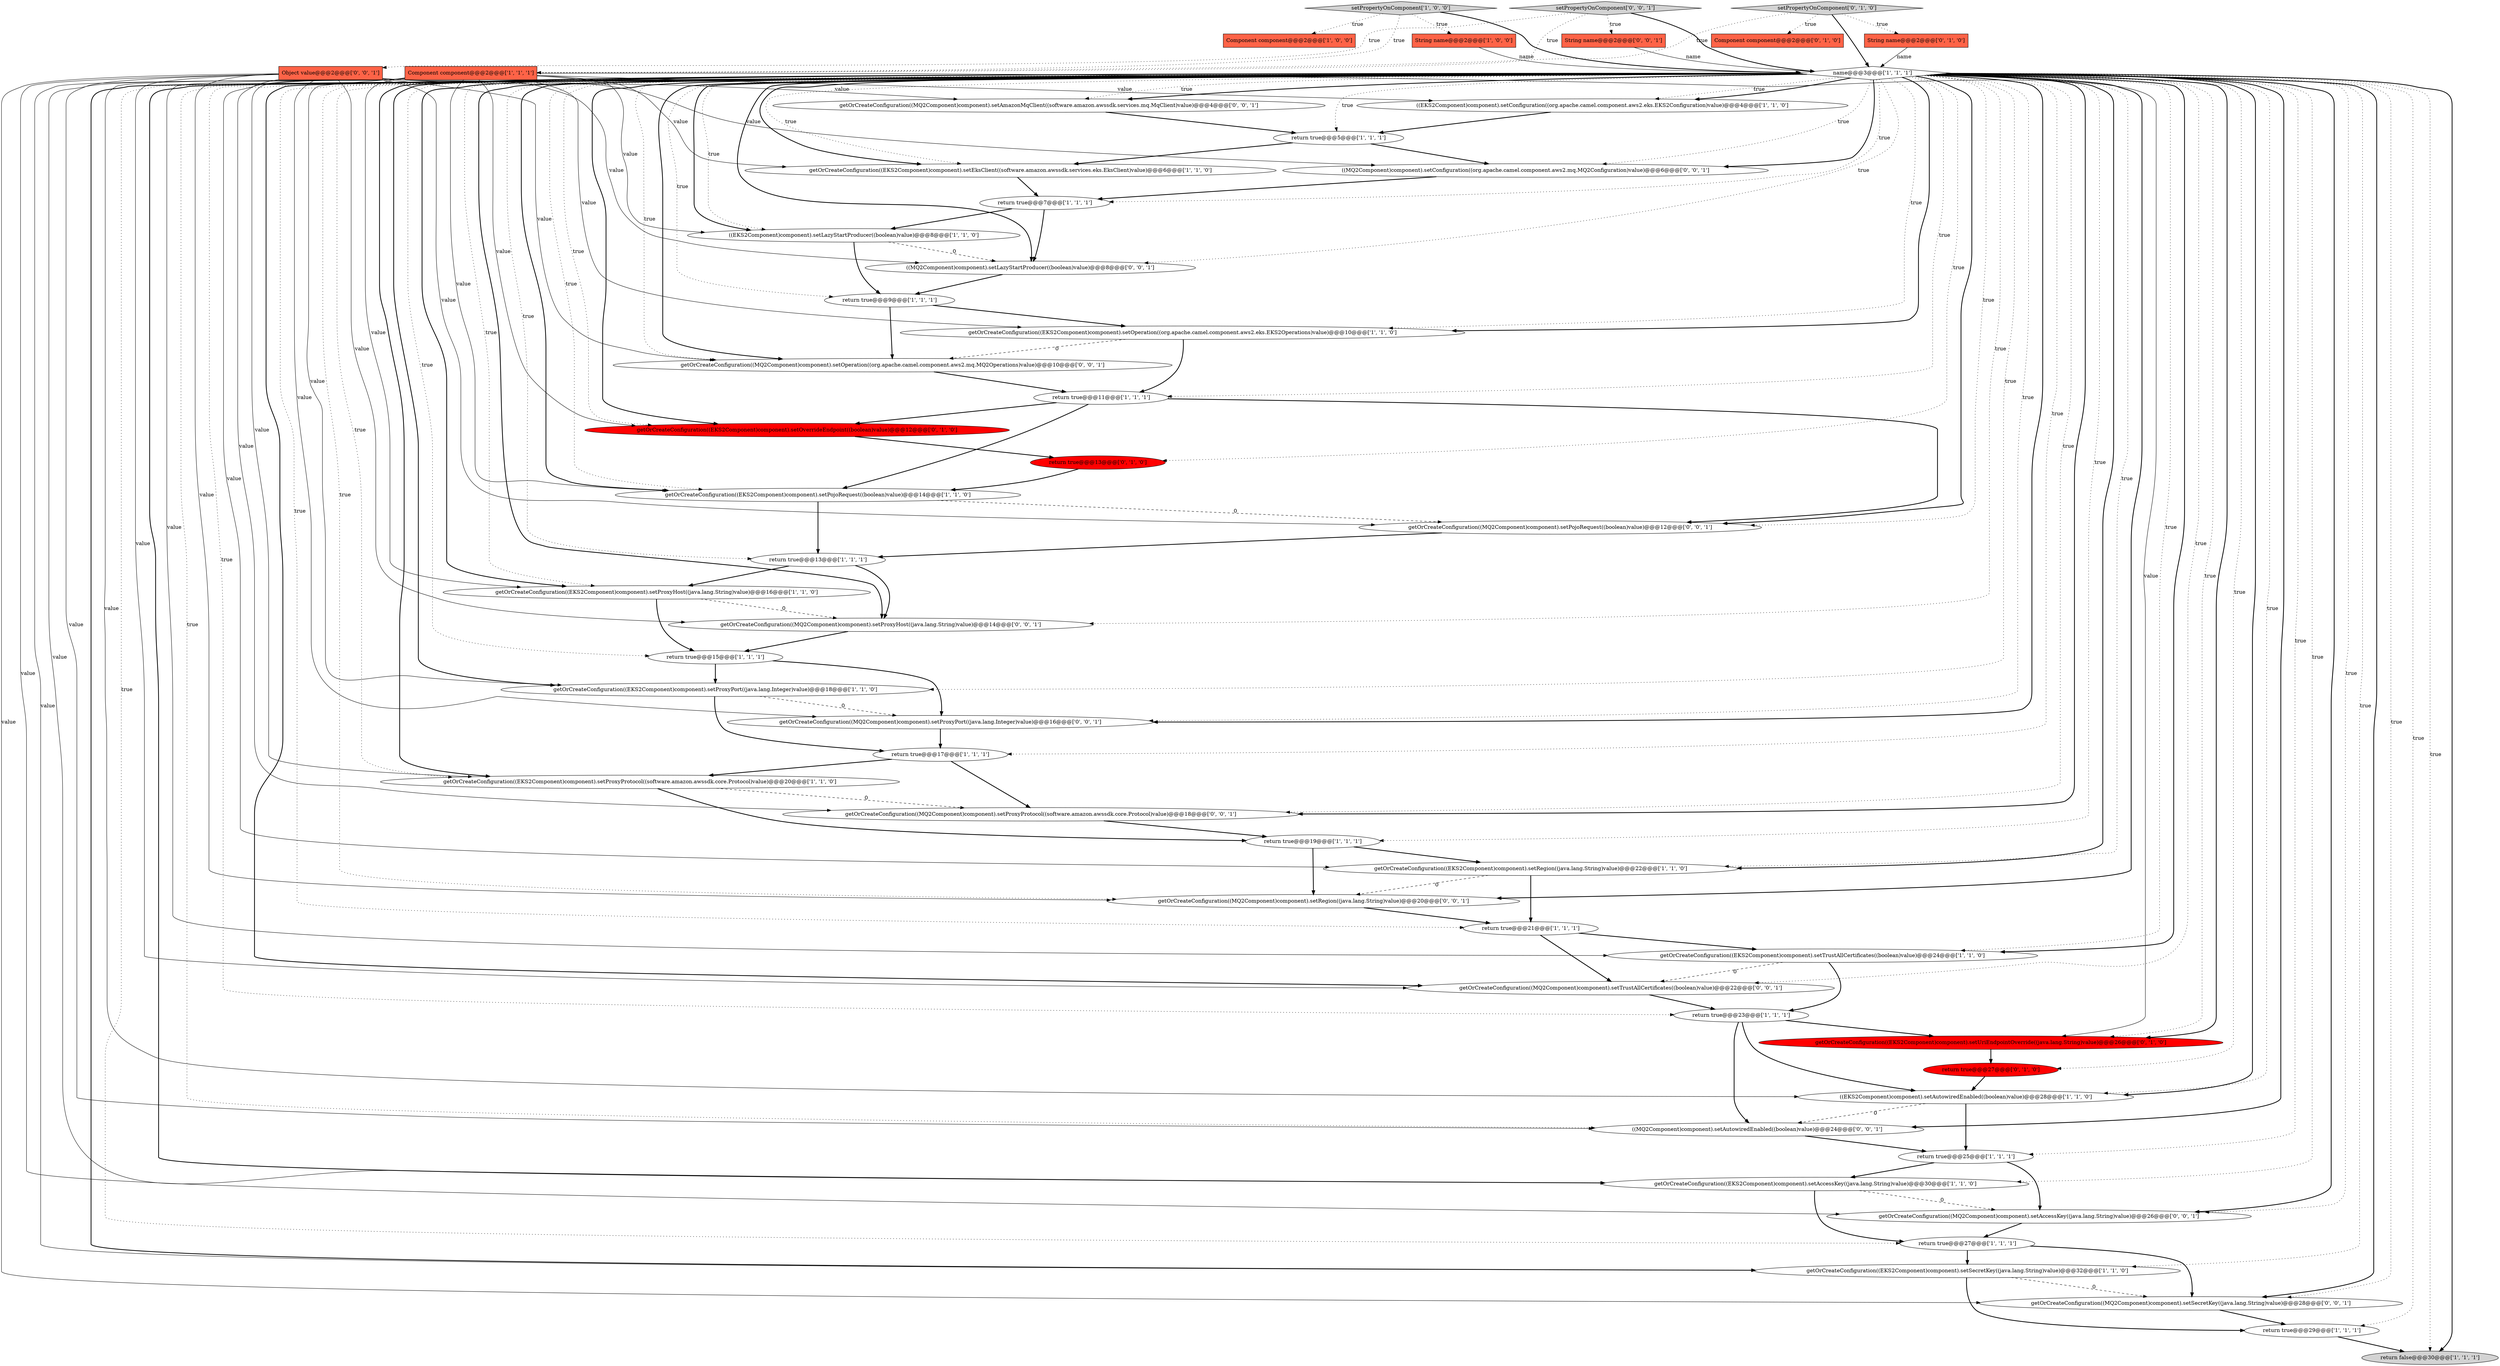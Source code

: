 digraph {
4 [style = filled, label = "getOrCreateConfiguration((EKS2Component)component).setProxyPort((java.lang.Integer)value)@@@18@@@['1', '1', '0']", fillcolor = white, shape = ellipse image = "AAA0AAABBB1BBB"];
12 [style = filled, label = "getOrCreateConfiguration((EKS2Component)component).setTrustAllCertificates((boolean)value)@@@24@@@['1', '1', '0']", fillcolor = white, shape = ellipse image = "AAA0AAABBB1BBB"];
30 [style = filled, label = "return true@@@7@@@['1', '1', '1']", fillcolor = white, shape = ellipse image = "AAA0AAABBB1BBB"];
34 [style = filled, label = "getOrCreateConfiguration((EKS2Component)component).setOverrideEndpoint((boolean)value)@@@12@@@['0', '1', '0']", fillcolor = red, shape = ellipse image = "AAA1AAABBB2BBB"];
54 [style = filled, label = "getOrCreateConfiguration((MQ2Component)component).setProxyProtocol((software.amazon.awssdk.core.Protocol)value)@@@18@@@['0', '0', '1']", fillcolor = white, shape = ellipse image = "AAA0AAABBB3BBB"];
49 [style = filled, label = "((MQ2Component)component).setAutowiredEnabled((boolean)value)@@@24@@@['0', '0', '1']", fillcolor = white, shape = ellipse image = "AAA0AAABBB3BBB"];
39 [style = filled, label = "getOrCreateConfiguration((MQ2Component)component).setProxyHost((java.lang.String)value)@@@14@@@['0', '0', '1']", fillcolor = white, shape = ellipse image = "AAA0AAABBB3BBB"];
28 [style = filled, label = "return true@@@15@@@['1', '1', '1']", fillcolor = white, shape = ellipse image = "AAA0AAABBB1BBB"];
24 [style = filled, label = "getOrCreateConfiguration((EKS2Component)component).setPojoRequest((boolean)value)@@@14@@@['1', '1', '0']", fillcolor = white, shape = ellipse image = "AAA0AAABBB1BBB"];
33 [style = filled, label = "return true@@@27@@@['0', '1', '0']", fillcolor = red, shape = ellipse image = "AAA1AAABBB2BBB"];
20 [style = filled, label = "((EKS2Component)component).setLazyStartProducer((boolean)value)@@@8@@@['1', '1', '0']", fillcolor = white, shape = ellipse image = "AAA0AAABBB1BBB"];
13 [style = filled, label = "return false@@@30@@@['1', '1', '1']", fillcolor = lightgray, shape = ellipse image = "AAA0AAABBB1BBB"];
6 [style = filled, label = "return true@@@29@@@['1', '1', '1']", fillcolor = white, shape = ellipse image = "AAA0AAABBB1BBB"];
0 [style = filled, label = "String name@@@2@@@['1', '0', '0']", fillcolor = tomato, shape = box image = "AAA0AAABBB1BBB"];
21 [style = filled, label = "return true@@@17@@@['1', '1', '1']", fillcolor = white, shape = ellipse image = "AAA0AAABBB1BBB"];
32 [style = filled, label = "getOrCreateConfiguration((EKS2Component)component).setUriEndpointOverride((java.lang.String)value)@@@26@@@['0', '1', '0']", fillcolor = red, shape = ellipse image = "AAA1AAABBB2BBB"];
5 [style = filled, label = "((EKS2Component)component).setAutowiredEnabled((boolean)value)@@@28@@@['1', '1', '0']", fillcolor = white, shape = ellipse image = "AAA0AAABBB1BBB"];
23 [style = filled, label = "((EKS2Component)component).setConfiguration((org.apache.camel.component.aws2.eks.EKS2Configuration)value)@@@4@@@['1', '1', '0']", fillcolor = white, shape = ellipse image = "AAA0AAABBB1BBB"];
16 [style = filled, label = "Component component@@@2@@@['1', '0', '0']", fillcolor = tomato, shape = box image = "AAA0AAABBB1BBB"];
26 [style = filled, label = "getOrCreateConfiguration((EKS2Component)component).setOperation((org.apache.camel.component.aws2.eks.EKS2Operations)value)@@@10@@@['1', '1', '0']", fillcolor = white, shape = ellipse image = "AAA0AAABBB1BBB"];
31 [style = filled, label = "setPropertyOnComponent['1', '0', '0']", fillcolor = lightgray, shape = diamond image = "AAA0AAABBB1BBB"];
29 [style = filled, label = "getOrCreateConfiguration((EKS2Component)component).setProxyHost((java.lang.String)value)@@@16@@@['1', '1', '0']", fillcolor = white, shape = ellipse image = "AAA0AAABBB1BBB"];
22 [style = filled, label = "return true@@@19@@@['1', '1', '1']", fillcolor = white, shape = ellipse image = "AAA0AAABBB1BBB"];
41 [style = filled, label = "getOrCreateConfiguration((MQ2Component)component).setTrustAllCertificates((boolean)value)@@@22@@@['0', '0', '1']", fillcolor = white, shape = ellipse image = "AAA0AAABBB3BBB"];
38 [style = filled, label = "return true@@@13@@@['0', '1', '0']", fillcolor = red, shape = ellipse image = "AAA1AAABBB2BBB"];
43 [style = filled, label = "getOrCreateConfiguration((MQ2Component)component).setAccessKey((java.lang.String)value)@@@26@@@['0', '0', '1']", fillcolor = white, shape = ellipse image = "AAA0AAABBB3BBB"];
27 [style = filled, label = "return true@@@13@@@['1', '1', '1']", fillcolor = white, shape = ellipse image = "AAA0AAABBB1BBB"];
44 [style = filled, label = "getOrCreateConfiguration((MQ2Component)component).setPojoRequest((boolean)value)@@@12@@@['0', '0', '1']", fillcolor = white, shape = ellipse image = "AAA0AAABBB3BBB"];
47 [style = filled, label = "String name@@@2@@@['0', '0', '1']", fillcolor = tomato, shape = box image = "AAA0AAABBB3BBB"];
18 [style = filled, label = "getOrCreateConfiguration((EKS2Component)component).setEksClient((software.amazon.awssdk.services.eks.EksClient)value)@@@6@@@['1', '1', '0']", fillcolor = white, shape = ellipse image = "AAA0AAABBB1BBB"];
25 [style = filled, label = "return true@@@21@@@['1', '1', '1']", fillcolor = white, shape = ellipse image = "AAA0AAABBB1BBB"];
50 [style = filled, label = "getOrCreateConfiguration((MQ2Component)component).setAmazonMqClient((software.amazon.awssdk.services.mq.MqClient)value)@@@4@@@['0', '0', '1']", fillcolor = white, shape = ellipse image = "AAA0AAABBB3BBB"];
48 [style = filled, label = "getOrCreateConfiguration((MQ2Component)component).setRegion((java.lang.String)value)@@@20@@@['0', '0', '1']", fillcolor = white, shape = ellipse image = "AAA0AAABBB3BBB"];
36 [style = filled, label = "Component component@@@2@@@['0', '1', '0']", fillcolor = tomato, shape = box image = "AAA0AAABBB2BBB"];
11 [style = filled, label = "return true@@@11@@@['1', '1', '1']", fillcolor = white, shape = ellipse image = "AAA0AAABBB1BBB"];
37 [style = filled, label = "setPropertyOnComponent['0', '1', '0']", fillcolor = lightgray, shape = diamond image = "AAA0AAABBB2BBB"];
46 [style = filled, label = "getOrCreateConfiguration((MQ2Component)component).setOperation((org.apache.camel.component.aws2.mq.MQ2Operations)value)@@@10@@@['0', '0', '1']", fillcolor = white, shape = ellipse image = "AAA0AAABBB3BBB"];
3 [style = filled, label = "return true@@@25@@@['1', '1', '1']", fillcolor = white, shape = ellipse image = "AAA0AAABBB1BBB"];
14 [style = filled, label = "return true@@@5@@@['1', '1', '1']", fillcolor = white, shape = ellipse image = "AAA0AAABBB1BBB"];
8 [style = filled, label = "getOrCreateConfiguration((EKS2Component)component).setAccessKey((java.lang.String)value)@@@30@@@['1', '1', '0']", fillcolor = white, shape = ellipse image = "AAA0AAABBB1BBB"];
2 [style = filled, label = "return true@@@9@@@['1', '1', '1']", fillcolor = white, shape = ellipse image = "AAA0AAABBB1BBB"];
9 [style = filled, label = "getOrCreateConfiguration((EKS2Component)component).setSecretKey((java.lang.String)value)@@@32@@@['1', '1', '0']", fillcolor = white, shape = ellipse image = "AAA0AAABBB1BBB"];
42 [style = filled, label = "setPropertyOnComponent['0', '0', '1']", fillcolor = lightgray, shape = diamond image = "AAA0AAABBB3BBB"];
52 [style = filled, label = "((MQ2Component)component).setLazyStartProducer((boolean)value)@@@8@@@['0', '0', '1']", fillcolor = white, shape = ellipse image = "AAA0AAABBB3BBB"];
19 [style = filled, label = "return true@@@27@@@['1', '1', '1']", fillcolor = white, shape = ellipse image = "AAA0AAABBB1BBB"];
10 [style = filled, label = "name@@@3@@@['1', '1', '1']", fillcolor = white, shape = diamond image = "AAA0AAABBB1BBB"];
53 [style = filled, label = "((MQ2Component)component).setConfiguration((org.apache.camel.component.aws2.mq.MQ2Configuration)value)@@@6@@@['0', '0', '1']", fillcolor = white, shape = ellipse image = "AAA0AAABBB3BBB"];
15 [style = filled, label = "getOrCreateConfiguration((EKS2Component)component).setRegion((java.lang.String)value)@@@22@@@['1', '1', '0']", fillcolor = white, shape = ellipse image = "AAA0AAABBB1BBB"];
51 [style = filled, label = "getOrCreateConfiguration((MQ2Component)component).setProxyPort((java.lang.Integer)value)@@@16@@@['0', '0', '1']", fillcolor = white, shape = ellipse image = "AAA0AAABBB3BBB"];
7 [style = filled, label = "return true@@@23@@@['1', '1', '1']", fillcolor = white, shape = ellipse image = "AAA0AAABBB1BBB"];
45 [style = filled, label = "getOrCreateConfiguration((MQ2Component)component).setSecretKey((java.lang.String)value)@@@28@@@['0', '0', '1']", fillcolor = white, shape = ellipse image = "AAA0AAABBB3BBB"];
35 [style = filled, label = "String name@@@2@@@['0', '1', '0']", fillcolor = tomato, shape = box image = "AAA0AAABBB2BBB"];
40 [style = filled, label = "Object value@@@2@@@['0', '0', '1']", fillcolor = tomato, shape = box image = "AAA0AAABBB3BBB"];
1 [style = filled, label = "getOrCreateConfiguration((EKS2Component)component).setProxyProtocol((software.amazon.awssdk.core.Protocol)value)@@@20@@@['1', '1', '0']", fillcolor = white, shape = ellipse image = "AAA0AAABBB1BBB"];
17 [style = filled, label = "Component component@@@2@@@['1', '1', '1']", fillcolor = tomato, shape = box image = "AAA0AAABBB1BBB"];
40->48 [style = solid, label="value"];
5->3 [style = bold, label=""];
10->8 [style = dotted, label="true"];
7->32 [style = bold, label=""];
10->49 [style = dotted, label="true"];
10->44 [style = dotted, label="true"];
2->26 [style = bold, label=""];
4->51 [style = dashed, label="0"];
22->15 [style = bold, label=""];
20->52 [style = dashed, label="0"];
17->29 [style = solid, label="value"];
42->47 [style = dotted, label="true"];
10->38 [style = dotted, label="true"];
30->20 [style = bold, label=""];
10->24 [style = bold, label=""];
15->25 [style = bold, label=""];
30->52 [style = bold, label=""];
10->54 [style = bold, label=""];
10->34 [style = dotted, label="true"];
10->53 [style = bold, label=""];
21->54 [style = bold, label=""];
10->3 [style = dotted, label="true"];
10->52 [style = dotted, label="true"];
18->30 [style = bold, label=""];
10->32 [style = bold, label=""];
17->15 [style = solid, label="value"];
17->1 [style = solid, label="value"];
10->41 [style = bold, label=""];
7->49 [style = bold, label=""];
10->30 [style = dotted, label="true"];
10->32 [style = dotted, label="true"];
26->11 [style = bold, label=""];
10->29 [style = dotted, label="true"];
12->7 [style = bold, label=""];
40->41 [style = solid, label="value"];
42->17 [style = dotted, label="true"];
9->6 [style = bold, label=""];
43->19 [style = bold, label=""];
47->10 [style = solid, label="name"];
40->51 [style = solid, label="value"];
10->50 [style = dotted, label="true"];
10->8 [style = bold, label=""];
10->39 [style = bold, label=""];
19->9 [style = bold, label=""];
45->6 [style = bold, label=""];
40->53 [style = solid, label="value"];
10->20 [style = dotted, label="true"];
10->12 [style = bold, label=""];
21->1 [style = bold, label=""];
17->12 [style = solid, label="value"];
37->36 [style = dotted, label="true"];
10->1 [style = dotted, label="true"];
10->4 [style = dotted, label="true"];
24->27 [style = bold, label=""];
10->18 [style = dotted, label="true"];
10->50 [style = bold, label=""];
5->49 [style = dashed, label="0"];
10->6 [style = dotted, label="true"];
10->51 [style = bold, label=""];
10->43 [style = dotted, label="true"];
11->44 [style = bold, label=""];
51->21 [style = bold, label=""];
40->54 [style = solid, label="value"];
10->39 [style = dotted, label="true"];
4->21 [style = bold, label=""];
10->48 [style = bold, label=""];
53->30 [style = bold, label=""];
10->26 [style = bold, label=""];
17->9 [style = solid, label="value"];
9->45 [style = dashed, label="0"];
40->45 [style = solid, label="value"];
8->43 [style = dashed, label="0"];
23->14 [style = bold, label=""];
17->4 [style = solid, label="value"];
10->25 [style = dotted, label="true"];
7->5 [style = bold, label=""];
10->23 [style = dotted, label="true"];
10->34 [style = bold, label=""];
10->44 [style = bold, label=""];
10->24 [style = dotted, label="true"];
10->45 [style = bold, label=""];
31->17 [style = dotted, label="true"];
49->3 [style = bold, label=""];
10->26 [style = dotted, label="true"];
14->18 [style = bold, label=""];
34->38 [style = bold, label=""];
27->29 [style = bold, label=""];
17->8 [style = solid, label="value"];
10->1 [style = bold, label=""];
17->23 [style = solid, label="value"];
10->49 [style = bold, label=""];
10->18 [style = bold, label=""];
1->54 [style = dashed, label="0"];
10->28 [style = dotted, label="true"];
10->43 [style = bold, label=""];
38->24 [style = bold, label=""];
37->10 [style = bold, label=""];
22->48 [style = bold, label=""];
25->41 [style = bold, label=""];
15->48 [style = dashed, label="0"];
10->41 [style = dotted, label="true"];
10->45 [style = dotted, label="true"];
24->44 [style = dashed, label="0"];
40->39 [style = solid, label="value"];
50->14 [style = bold, label=""];
33->5 [style = bold, label=""];
10->9 [style = dotted, label="true"];
11->24 [style = bold, label=""];
42->40 [style = dotted, label="true"];
31->0 [style = dotted, label="true"];
40->44 [style = solid, label="value"];
54->22 [style = bold, label=""];
32->33 [style = bold, label=""];
40->49 [style = solid, label="value"];
12->41 [style = dashed, label="0"];
37->35 [style = dotted, label="true"];
17->18 [style = solid, label="value"];
27->39 [style = bold, label=""];
19->45 [style = bold, label=""];
17->26 [style = solid, label="value"];
10->5 [style = bold, label=""];
10->13 [style = dotted, label="true"];
10->13 [style = bold, label=""];
10->2 [style = dotted, label="true"];
10->11 [style = dotted, label="true"];
10->23 [style = bold, label=""];
10->19 [style = dotted, label="true"];
31->10 [style = bold, label=""];
3->8 [style = bold, label=""];
6->13 [style = bold, label=""];
10->51 [style = dotted, label="true"];
10->9 [style = bold, label=""];
14->53 [style = bold, label=""];
10->46 [style = dotted, label="true"];
40->43 [style = solid, label="value"];
17->24 [style = solid, label="value"];
2->46 [style = bold, label=""];
10->12 [style = dotted, label="true"];
10->20 [style = bold, label=""];
10->15 [style = bold, label=""];
41->7 [style = bold, label=""];
8->19 [style = bold, label=""];
10->53 [style = dotted, label="true"];
29->39 [style = dashed, label="0"];
35->10 [style = solid, label="name"];
10->46 [style = bold, label=""];
52->2 [style = bold, label=""];
31->16 [style = dotted, label="true"];
10->33 [style = dotted, label="true"];
28->51 [style = bold, label=""];
10->5 [style = dotted, label="true"];
10->52 [style = bold, label=""];
40->52 [style = solid, label="value"];
17->20 [style = solid, label="value"];
39->28 [style = bold, label=""];
46->11 [style = bold, label=""];
10->14 [style = dotted, label="true"];
20->2 [style = bold, label=""];
10->15 [style = dotted, label="true"];
37->17 [style = dotted, label="true"];
29->28 [style = bold, label=""];
1->22 [style = bold, label=""];
17->34 [style = solid, label="value"];
40->50 [style = solid, label="value"];
11->34 [style = bold, label=""];
10->29 [style = bold, label=""];
25->12 [style = bold, label=""];
42->10 [style = bold, label=""];
48->25 [style = bold, label=""];
10->4 [style = bold, label=""];
10->22 [style = dotted, label="true"];
0->10 [style = solid, label="name"];
10->54 [style = dotted, label="true"];
10->48 [style = dotted, label="true"];
3->43 [style = bold, label=""];
10->27 [style = dotted, label="true"];
40->46 [style = solid, label="value"];
44->27 [style = bold, label=""];
17->32 [style = solid, label="value"];
10->21 [style = dotted, label="true"];
17->5 [style = solid, label="value"];
10->7 [style = dotted, label="true"];
28->4 [style = bold, label=""];
26->46 [style = dashed, label="0"];
}
